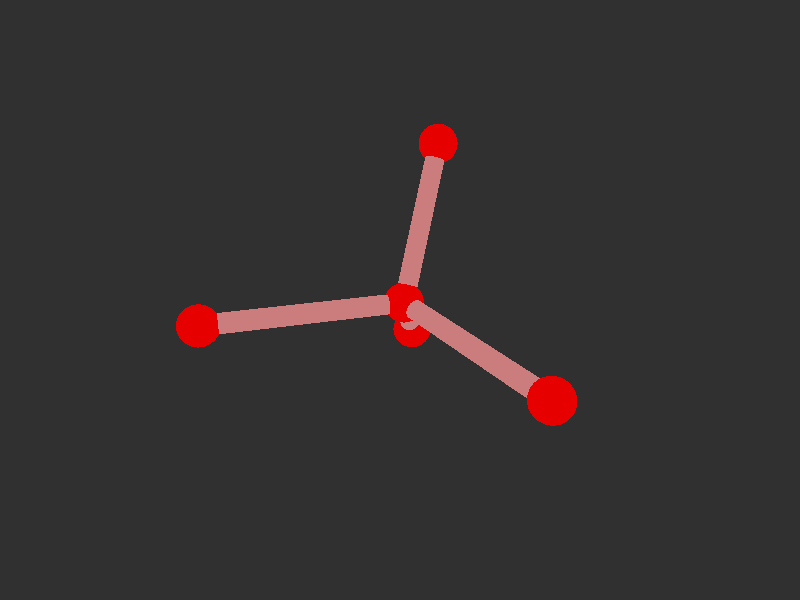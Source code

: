 #version 3.7; 
    global_settings { assumed_gamma 1.0 }
    

    camera {
    location  <20, 20, 20>
    right     x*image_width/image_height
    look_at   <0, 0, 0>
    angle 58
    }

    background { color rgb<1,1,1>*0.03 }


    light_source { <-20, 30, -25> color red 0.6 green 0.6 blue 0.6 }
    light_source { < 20, 30, -25> color red 0.6 green 0.6 blue 0.6 }
    
    #declare m = 1;
    union {

    union {
    sphere { m*<-1.009761446408,-1.029136743806683,-0.7271509887192404>, 1 }        
    sphere {  m*<0.4229959810294448,-0.21513991070046712,9.136217559195138>, 1 }
    sphere {  m*<7.778347419029422,-0.30406018669482315,-5.443275730850198>, 1 }
    sphere {  m*<-6.108798310469316,5.129839195967122,-3.337363011133521>, 1}
    sphere { m*<-2.257134545469088,-3.6874320376952148,-1.3402330971666276>, 1 }    

        pigment { color rgb<0.8,0,0>  }
    finish { ambient 0.1 diffuse 0.7 phong 1 }
    }    
    union {
    cylinder { m*<0.4229959810294448,-0.21513991070046712,9.136217559195138>, <-1.009761446408,-1.029136743806683,-0.7271509887192404>, 0.5 }
    cylinder { m*<7.778347419029422,-0.30406018669482315,-5.443275730850198>, <-1.009761446408,-1.029136743806683,-0.7271509887192404>, 0.5}
    cylinder { m*<-6.108798310469316,5.129839195967122,-3.337363011133521>, <-1.009761446408,-1.029136743806683,-0.7271509887192404>, 0.5 }
    cylinder {  m*<-2.257134545469088,-3.6874320376952148,-1.3402330971666276>, <-1.009761446408,-1.029136743806683,-0.7271509887192404>, 0.5}

    pigment { color rgb<0.6,.2,.2>  }
    finish { ambient 0.1 diffuse 0.7 phong 1 }    
    }
    
    // rotate <0, 0, 0>
    }
    #version 3.7; 
    global_settings { assumed_gamma 1.0 }
    

    camera {
    location  <20, 20, 20>
    right     x*image_width/image_height
    look_at   <0, 0, 0>
    angle 58
    }

    background { color rgb<1,1,1>*0.03 }


    light_source { <-20, 30, -25> color red 0.6 green 0.6 blue 0.6 }
    light_source { < 20, 30, -25> color red 0.6 green 0.6 blue 0.6 }
    
    #declare m = 1;
    union {

    union {
    sphere { m*<-1.009761446408,-1.029136743806683,-0.7271509887192404>, 1 }        
    sphere {  m*<0.4229959810294448,-0.21513991070046712,9.136217559195138>, 1 }
    sphere {  m*<7.778347419029422,-0.30406018669482315,-5.443275730850198>, 1 }
    sphere {  m*<-6.108798310469316,5.129839195967122,-3.337363011133521>, 1}
    sphere { m*<-2.257134545469088,-3.6874320376952148,-1.3402330971666276>, 1 }    

        pigment { color rgb<0.8,0,0>  }
    finish { ambient 0.1 diffuse 0.7 phong 1 }
    }    
    union {
    cylinder { m*<0.4229959810294448,-0.21513991070046712,9.136217559195138>, <-1.009761446408,-1.029136743806683,-0.7271509887192404>, 0.5 }
    cylinder { m*<7.778347419029422,-0.30406018669482315,-5.443275730850198>, <-1.009761446408,-1.029136743806683,-0.7271509887192404>, 0.5}
    cylinder { m*<-6.108798310469316,5.129839195967122,-3.337363011133521>, <-1.009761446408,-1.029136743806683,-0.7271509887192404>, 0.5 }
    cylinder {  m*<-2.257134545469088,-3.6874320376952148,-1.3402330971666276>, <-1.009761446408,-1.029136743806683,-0.7271509887192404>, 0.5}

    pigment { color rgb<0.6,.2,.2>  }
    finish { ambient 0.1 diffuse 0.7 phong 1 }    
    }
    
    // rotate <0, 0, 0>
    }
    